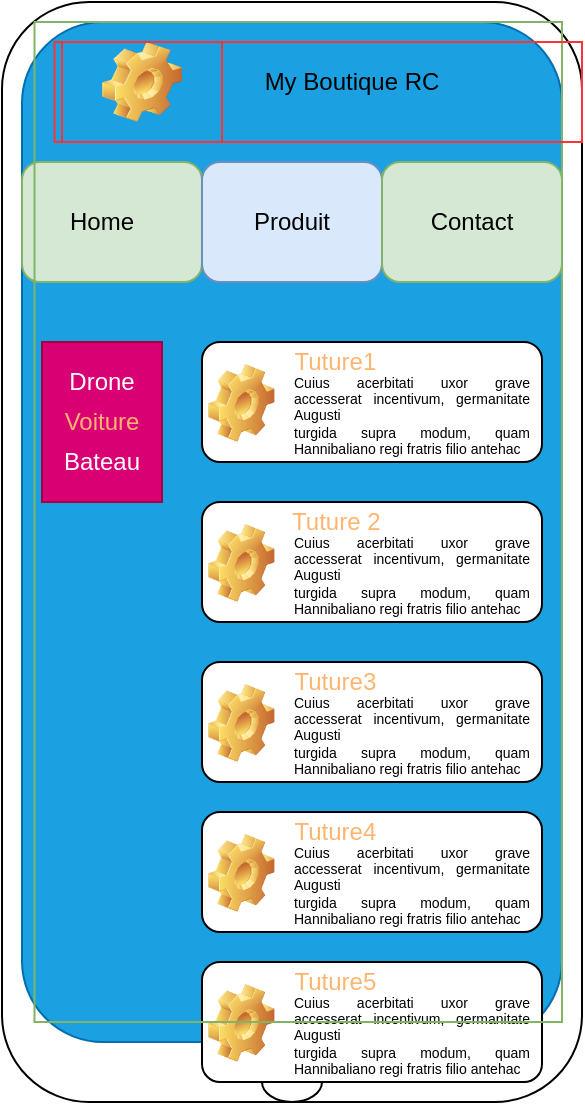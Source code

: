 <mxfile version="14.6.13" type="device"><diagram id="J3M8MObrSjukpeOfbTkz" name="Page-1"><mxGraphModel dx="634" dy="388" grid="1" gridSize="10" guides="1" tooltips="1" connect="1" arrows="1" fold="1" page="1" pageScale="1" pageWidth="827" pageHeight="1169" math="0" shadow="0"><root><mxCell id="0"/><mxCell id="1" parent="0"/><mxCell id="dghNGJJhuWV_aBjE2_Km-2" value="" style="rounded=1;whiteSpace=wrap;html=1;" parent="1" vertex="1"><mxGeometry x="190" y="180" width="290" height="550" as="geometry"/></mxCell><mxCell id="dghNGJJhuWV_aBjE2_Km-1" value="" style="rounded=1;whiteSpace=wrap;html=1;fillColor=#1ba1e2;strokeColor=#006EAF;fontColor=#ffffff;" parent="1" vertex="1"><mxGeometry x="200" y="190" width="270" height="510" as="geometry"/></mxCell><mxCell id="dghNGJJhuWV_aBjE2_Km-3" value="" style="ellipse;whiteSpace=wrap;html=1;" parent="1" vertex="1"><mxGeometry x="320" y="710" width="30" height="20" as="geometry"/></mxCell><mxCell id="dghNGJJhuWV_aBjE2_Km-5" value="" style="rounded=1;whiteSpace=wrap;html=1;fillColor=#d5e8d4;strokeColor=#82b366;" parent="1" vertex="1"><mxGeometry x="200" y="260" width="90" height="60" as="geometry"/></mxCell><mxCell id="dghNGJJhuWV_aBjE2_Km-6" value="" style="rounded=1;whiteSpace=wrap;html=1;fillColor=#dae8fc;strokeColor=#6c8ebf;" parent="1" vertex="1"><mxGeometry x="290" y="260" width="90" height="60" as="geometry"/></mxCell><mxCell id="dghNGJJhuWV_aBjE2_Km-7" value="" style="rounded=1;whiteSpace=wrap;html=1;fillColor=#d5e8d4;strokeColor=#82b366;" parent="1" vertex="1"><mxGeometry x="380" y="260" width="90" height="60" as="geometry"/></mxCell><mxCell id="dghNGJJhuWV_aBjE2_Km-8" value="Home" style="text;html=1;strokeColor=none;fillColor=none;align=center;verticalAlign=middle;whiteSpace=wrap;rounded=0;" parent="1" vertex="1"><mxGeometry x="220" y="280" width="40" height="20" as="geometry"/></mxCell><mxCell id="dghNGJJhuWV_aBjE2_Km-9" value="Produit" style="text;html=1;strokeColor=none;fillColor=none;align=center;verticalAlign=middle;whiteSpace=wrap;rounded=0;" parent="1" vertex="1"><mxGeometry x="315" y="280" width="40" height="20" as="geometry"/></mxCell><mxCell id="dghNGJJhuWV_aBjE2_Km-10" value="Contact" style="text;html=1;strokeColor=none;fillColor=none;align=center;verticalAlign=middle;whiteSpace=wrap;rounded=0;" parent="1" vertex="1"><mxGeometry x="405" y="280" width="40" height="20" as="geometry"/></mxCell><mxCell id="dghNGJJhuWV_aBjE2_Km-11" value="" style="shape=image;html=1;verticalLabelPosition=bottom;verticalAlign=top;imageAspect=0;image=img/clipart/Gear_128x128.png" parent="1" vertex="1"><mxGeometry x="240" y="200" width="40" height="40" as="geometry"/></mxCell><mxCell id="dghNGJJhuWV_aBjE2_Km-12" value="My Boutique RC" style="text;html=1;strokeColor=none;fillColor=none;align=center;verticalAlign=middle;whiteSpace=wrap;rounded=0;" parent="1" vertex="1"><mxGeometry x="300" y="210" width="130" height="20" as="geometry"/></mxCell><mxCell id="dghNGJJhuWV_aBjE2_Km-13" value="" style="rounded=0;whiteSpace=wrap;html=1;fillColor=#d80073;strokeColor=#A50040;fontColor=#ffffff;" parent="1" vertex="1"><mxGeometry x="210" y="350" width="60" height="80" as="geometry"/></mxCell><mxCell id="dghNGJJhuWV_aBjE2_Km-14" value="Drone" style="text;html=1;strokeColor=none;fillColor=none;align=center;verticalAlign=middle;whiteSpace=wrap;rounded=0;fontColor=#FFFFFF;" parent="1" vertex="1"><mxGeometry x="220" y="360" width="40" height="20" as="geometry"/></mxCell><mxCell id="dghNGJJhuWV_aBjE2_Km-15" value="Voiture" style="text;html=1;strokeColor=none;fillColor=none;align=center;verticalAlign=middle;whiteSpace=wrap;rounded=0;fontColor=#FFB570;" parent="1" vertex="1"><mxGeometry x="220" y="380" width="40" height="20" as="geometry"/></mxCell><mxCell id="dghNGJJhuWV_aBjE2_Km-16" value="Bateau" style="text;html=1;strokeColor=none;fillColor=none;align=center;verticalAlign=middle;whiteSpace=wrap;rounded=0;fontColor=#FFFFFF;" parent="1" vertex="1"><mxGeometry x="220" y="400" width="40" height="20" as="geometry"/></mxCell><mxCell id="dghNGJJhuWV_aBjE2_Km-18" value="" style="rounded=1;whiteSpace=wrap;html=1;fontColor=#FFB570;" parent="1" vertex="1"><mxGeometry x="290" y="350" width="170" height="60" as="geometry"/></mxCell><mxCell id="dghNGJJhuWV_aBjE2_Km-19" value="" style="shape=image;html=1;verticalLabelPosition=bottom;verticalAlign=top;imageAspect=1;aspect=fixed;image=img/clipart/Gear_128x128.png;fontColor=#FFB570;" parent="1" vertex="1"><mxGeometry x="293" y="361" width="33.25" height="39" as="geometry"/></mxCell><mxCell id="dghNGJJhuWV_aBjE2_Km-21" value="&amp;nbsp;Tuture1" style="text;html=1;strokeColor=none;fillColor=none;align=center;verticalAlign=middle;whiteSpace=wrap;rounded=0;fontColor=#FFB570;" parent="1" vertex="1"><mxGeometry x="335" y="350" width="40" height="20" as="geometry"/></mxCell><mxCell id="dghNGJJhuWV_aBjE2_Km-22" value="&lt;div style=&quot;text-align: justify; font-size: 7px;&quot;&gt;&lt;span style=&quot;font-size: 7px;&quot;&gt;Cuius acerbitati uxor grave accesserat incentivum, germanitate Augusti &lt;br style=&quot;font-size: 7px;&quot;&gt;turgida supra modum, quam Hannibaliano regi fratris filio antehac&lt;/span&gt;&lt;/div&gt;" style="text;html=1;strokeColor=none;fillColor=none;align=left;verticalAlign=middle;whiteSpace=wrap;rounded=0;fontSize=7;" parent="1" vertex="1"><mxGeometry x="334" y="367" width="120" height="40" as="geometry"/></mxCell><mxCell id="dghNGJJhuWV_aBjE2_Km-23" value="" style="rounded=1;whiteSpace=wrap;html=1;fontColor=#FFB570;" parent="1" vertex="1"><mxGeometry x="290" y="430" width="170" height="60" as="geometry"/></mxCell><mxCell id="dghNGJJhuWV_aBjE2_Km-24" value="" style="shape=image;html=1;verticalLabelPosition=bottom;verticalAlign=top;imageAspect=1;aspect=fixed;image=img/clipart/Gear_128x128.png;fontColor=#FFB570;" parent="1" vertex="1"><mxGeometry x="293" y="441" width="33.25" height="39" as="geometry"/></mxCell><mxCell id="dghNGJJhuWV_aBjE2_Km-25" value="&amp;nbsp;Tuture 2" style="text;html=1;strokeColor=none;fillColor=none;align=center;verticalAlign=middle;whiteSpace=wrap;rounded=0;fontColor=#FFB570;" parent="1" vertex="1"><mxGeometry x="322.5" y="430" width="65" height="20" as="geometry"/></mxCell><mxCell id="dghNGJJhuWV_aBjE2_Km-26" value="&lt;div style=&quot;text-align: justify; font-size: 7px;&quot;&gt;&lt;span style=&quot;font-size: 7px;&quot;&gt;Cuius acerbitati uxor grave accesserat incentivum, germanitate Augusti &lt;br style=&quot;font-size: 7px;&quot;&gt;turgida supra modum, quam Hannibaliano regi fratris filio antehac&lt;/span&gt;&lt;/div&gt;" style="text;html=1;strokeColor=none;fillColor=none;align=left;verticalAlign=middle;whiteSpace=wrap;rounded=0;fontSize=7;" parent="1" vertex="1"><mxGeometry x="334" y="447" width="120" height="40" as="geometry"/></mxCell><mxCell id="dghNGJJhuWV_aBjE2_Km-27" value="" style="rounded=1;whiteSpace=wrap;html=1;fontColor=#FFB570;" parent="1" vertex="1"><mxGeometry x="290" y="510" width="170" height="60" as="geometry"/></mxCell><mxCell id="dghNGJJhuWV_aBjE2_Km-28" value="" style="shape=image;html=1;verticalLabelPosition=bottom;verticalAlign=top;imageAspect=1;aspect=fixed;image=img/clipart/Gear_128x128.png;fontColor=#FFB570;" parent="1" vertex="1"><mxGeometry x="293" y="521" width="33.25" height="39" as="geometry"/></mxCell><mxCell id="dghNGJJhuWV_aBjE2_Km-29" value="&amp;nbsp;Tuture3" style="text;html=1;strokeColor=none;fillColor=none;align=center;verticalAlign=middle;whiteSpace=wrap;rounded=0;fontColor=#FFB570;" parent="1" vertex="1"><mxGeometry x="335" y="510" width="40" height="20" as="geometry"/></mxCell><mxCell id="dghNGJJhuWV_aBjE2_Km-30" value="&lt;div style=&quot;text-align: justify; font-size: 7px;&quot;&gt;&lt;span style=&quot;font-size: 7px;&quot;&gt;Cuius acerbitati uxor grave accesserat incentivum, germanitate Augusti &lt;br style=&quot;font-size: 7px;&quot;&gt;turgida supra modum, quam Hannibaliano regi fratris filio antehac&lt;/span&gt;&lt;/div&gt;" style="text;html=1;strokeColor=none;fillColor=none;align=left;verticalAlign=middle;whiteSpace=wrap;rounded=0;fontSize=7;" parent="1" vertex="1"><mxGeometry x="334" y="527" width="120" height="40" as="geometry"/></mxCell><mxCell id="dghNGJJhuWV_aBjE2_Km-31" value="" style="rounded=1;whiteSpace=wrap;html=1;fontColor=#FFB570;" parent="1" vertex="1"><mxGeometry x="290" y="585" width="170" height="60" as="geometry"/></mxCell><mxCell id="dghNGJJhuWV_aBjE2_Km-32" value="" style="shape=image;html=1;verticalLabelPosition=bottom;verticalAlign=top;imageAspect=1;aspect=fixed;image=img/clipart/Gear_128x128.png;fontColor=#FFB570;" parent="1" vertex="1"><mxGeometry x="293" y="596" width="33.25" height="39" as="geometry"/></mxCell><mxCell id="dghNGJJhuWV_aBjE2_Km-33" value="&amp;nbsp;Tuture4" style="text;html=1;strokeColor=none;fillColor=none;align=center;verticalAlign=middle;whiteSpace=wrap;rounded=0;fontColor=#FFB570;" parent="1" vertex="1"><mxGeometry x="335" y="585" width="40" height="20" as="geometry"/></mxCell><mxCell id="dghNGJJhuWV_aBjE2_Km-34" value="&lt;div style=&quot;text-align: justify; font-size: 7px;&quot;&gt;&lt;span style=&quot;font-size: 7px;&quot;&gt;Cuius acerbitati uxor grave accesserat incentivum, germanitate Augusti &lt;br style=&quot;font-size: 7px;&quot;&gt;turgida supra modum, quam Hannibaliano regi fratris filio antehac&lt;/span&gt;&lt;/div&gt;" style="text;html=1;strokeColor=none;fillColor=none;align=left;verticalAlign=middle;whiteSpace=wrap;rounded=0;fontSize=7;" parent="1" vertex="1"><mxGeometry x="334" y="602" width="120" height="40" as="geometry"/></mxCell><mxCell id="dghNGJJhuWV_aBjE2_Km-39" value="" style="group" parent="1" vertex="1" connectable="0"><mxGeometry x="290" y="660" width="170" height="60" as="geometry"/></mxCell><mxCell id="dghNGJJhuWV_aBjE2_Km-35" value="" style="rounded=1;whiteSpace=wrap;html=1;fontColor=#FFB570;" parent="dghNGJJhuWV_aBjE2_Km-39" vertex="1"><mxGeometry width="170" height="60" as="geometry"/></mxCell><mxCell id="dghNGJJhuWV_aBjE2_Km-36" value="" style="shape=image;html=1;verticalLabelPosition=bottom;verticalAlign=top;imageAspect=1;aspect=fixed;image=img/clipart/Gear_128x128.png;fontColor=#FFB570;" parent="dghNGJJhuWV_aBjE2_Km-39" vertex="1"><mxGeometry x="3" y="11" width="33.25" height="39" as="geometry"/></mxCell><mxCell id="dghNGJJhuWV_aBjE2_Km-37" value="&amp;nbsp;Tuture5" style="text;html=1;strokeColor=none;fillColor=none;align=center;verticalAlign=middle;whiteSpace=wrap;rounded=0;fontColor=#FFB570;" parent="dghNGJJhuWV_aBjE2_Km-39" vertex="1"><mxGeometry x="45" width="40" height="20" as="geometry"/></mxCell><mxCell id="dghNGJJhuWV_aBjE2_Km-38" value="&lt;div style=&quot;text-align: justify; font-size: 7px;&quot;&gt;&lt;span style=&quot;font-size: 7px;&quot;&gt;Cuius acerbitati uxor grave accesserat incentivum, germanitate Augusti &lt;br style=&quot;font-size: 7px;&quot;&gt;turgida supra modum, quam Hannibaliano regi fratris filio antehac&lt;/span&gt;&lt;/div&gt;" style="text;html=1;strokeColor=none;fillColor=none;align=left;verticalAlign=middle;whiteSpace=wrap;rounded=0;fontSize=7;" parent="dghNGJJhuWV_aBjE2_Km-39" vertex="1"><mxGeometry x="44" y="17" width="120" height="40" as="geometry"/></mxCell><mxCell id="S1tqPzCYecdV5UpCVa-N-1" value="" style="rounded=0;whiteSpace=wrap;html=1;strokeColor=#82b366;fillColor=none;" vertex="1" parent="1"><mxGeometry x="206.25" y="190" width="263.75" height="500" as="geometry"/></mxCell><mxCell id="S1tqPzCYecdV5UpCVa-N-2" value="" style="rounded=0;whiteSpace=wrap;html=1;fillColor=none;strokeColor=#FF3333;" vertex="1" parent="1"><mxGeometry x="216.25" y="200" width="263.75" height="50" as="geometry"/></mxCell><mxCell id="S1tqPzCYecdV5UpCVa-N-3" value="" style="rounded=0;whiteSpace=wrap;html=1;strokeColor=#FF3333;fillColor=none;" vertex="1" parent="1"><mxGeometry x="220" y="200" width="80" height="50" as="geometry"/></mxCell></root></mxGraphModel></diagram></mxfile>